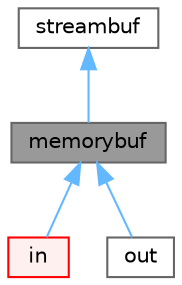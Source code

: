 digraph "memorybuf"
{
 // LATEX_PDF_SIZE
  bgcolor="transparent";
  edge [fontname=Helvetica,fontsize=10,labelfontname=Helvetica,labelfontsize=10];
  node [fontname=Helvetica,fontsize=10,shape=box,height=0.2,width=0.4];
  Node1 [id="Node000001",label="memorybuf",height=0.2,width=0.4,color="gray40", fillcolor="grey60", style="filled", fontcolor="black",tooltip="A std::streambuf used for memory buffer streams such as UIListStream, UOListStream,..."];
  Node2 -> Node1 [id="edge1_Node000001_Node000002",dir="back",color="steelblue1",style="solid",tooltip=" "];
  Node2 [id="Node000002",label="streambuf",height=0.2,width=0.4,color="gray40", fillcolor="white", style="filled",tooltip=" "];
  Node1 -> Node3 [id="edge2_Node000001_Node000003",dir="back",color="steelblue1",style="solid",tooltip=" "];
  Node3 [id="Node000003",label="in",height=0.2,width=0.4,color="red", fillcolor="#FFF0F0", style="filled",URL="$classFoam_1_1memorybuf_1_1in.html",tooltip=" "];
  Node1 -> Node5 [id="edge3_Node000001_Node000005",dir="back",color="steelblue1",style="solid",tooltip=" "];
  Node5 [id="Node000005",label="out",height=0.2,width=0.4,color="gray40", fillcolor="white", style="filled",URL="$classFoam_1_1memorybuf_1_1out.html",tooltip=" "];
}

